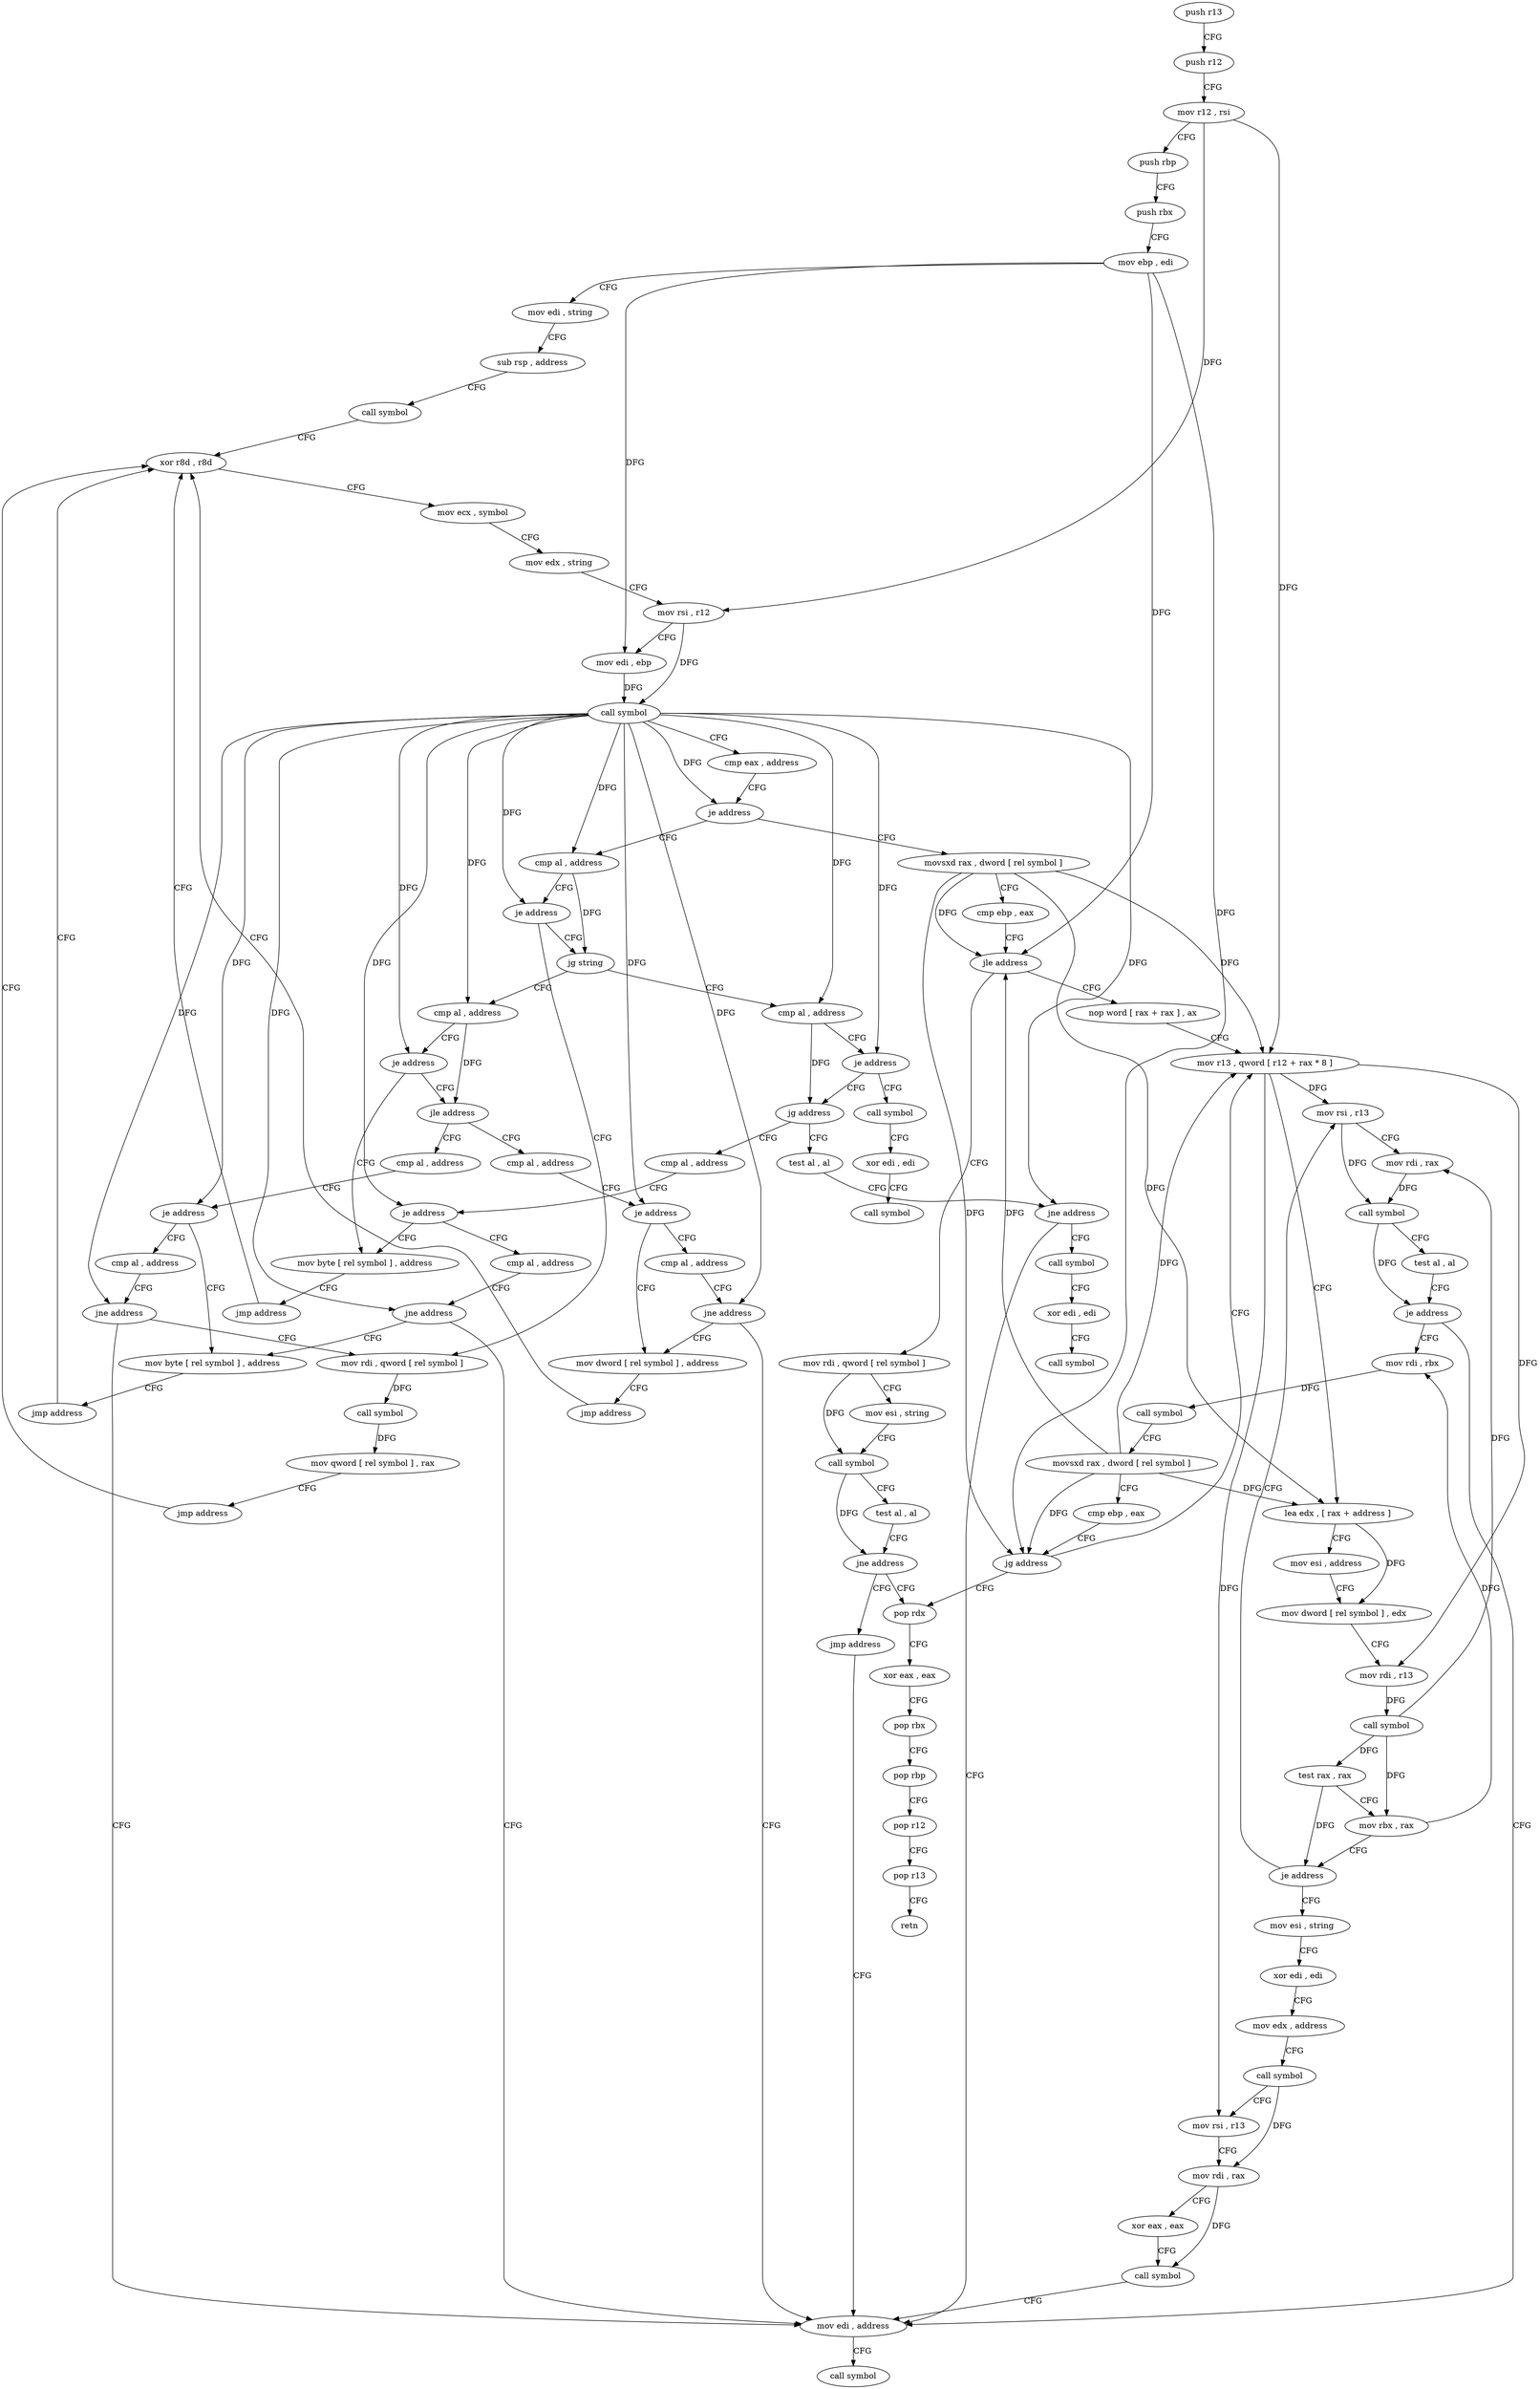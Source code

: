 digraph "func" {
"4212624" [label = "push r13" ]
"4212626" [label = "push r12" ]
"4212628" [label = "mov r12 , rsi" ]
"4212631" [label = "push rbp" ]
"4212632" [label = "push rbx" ]
"4212633" [label = "mov ebp , edi" ]
"4212635" [label = "mov edi , string" ]
"4212640" [label = "sub rsp , address" ]
"4212644" [label = "call symbol" ]
"4212649" [label = "xor r8d , r8d" ]
"4212859" [label = "movsxd rax , dword [ rel symbol ]" ]
"4212866" [label = "cmp ebp , eax" ]
"4212868" [label = "jle address" ]
"4212958" [label = "mov rdi , qword [ rel symbol ]" ]
"4212870" [label = "nop word [ rax + rax ] , ax" ]
"4212681" [label = "cmp al , address" ]
"4212683" [label = "je address" ]
"4212734" [label = "mov rdi , qword [ rel symbol ]" ]
"4212685" [label = "jg string" ]
"4212965" [label = "mov esi , string" ]
"4212970" [label = "call symbol" ]
"4212975" [label = "test al , al" ]
"4212977" [label = "jne address" ]
"4212948" [label = "pop rdx" ]
"4212979" [label = "jmp address" ]
"4212880" [label = "mov r13 , qword [ r12 + rax * 8 ]" ]
"4212741" [label = "call symbol" ]
"4212746" [label = "mov qword [ rel symbol ] , rax" ]
"4212753" [label = "jmp address" ]
"4212720" [label = "cmp al , address" ]
"4212687" [label = "cmp al , address" ]
"4212949" [label = "xor eax , eax" ]
"4212951" [label = "pop rbx" ]
"4212952" [label = "pop rbp" ]
"4212953" [label = "pop r12" ]
"4212955" [label = "pop r13" ]
"4212957" [label = "retn" ]
"4212825" [label = "mov edi , address" ]
"4212795" [label = "mov esi , string" ]
"4212800" [label = "xor edi , edi" ]
"4212802" [label = "mov edx , address" ]
"4212807" [label = "call symbol" ]
"4212812" [label = "mov rsi , r13" ]
"4212815" [label = "mov rdi , rax" ]
"4212818" [label = "xor eax , eax" ]
"4212820" [label = "call symbol" ]
"4212914" [label = "mov rsi , r13" ]
"4212917" [label = "mov rdi , rax" ]
"4212920" [label = "call symbol" ]
"4212925" [label = "test al , al" ]
"4212927" [label = "je address" ]
"4212929" [label = "mov rdi , rbx" ]
"4212652" [label = "mov ecx , symbol" ]
"4212657" [label = "mov edx , string" ]
"4212662" [label = "mov rsi , r12" ]
"4212665" [label = "mov edi , ebp" ]
"4212667" [label = "call symbol" ]
"4212672" [label = "cmp eax , address" ]
"4212675" [label = "je address" ]
"4212722" [label = "je address" ]
"4212847" [label = "mov byte [ rel symbol ] , address" ]
"4212724" [label = "jle address" ]
"4212689" [label = "je address" ]
"4212835" [label = "call symbol" ]
"4212695" [label = "jg address" ]
"4212830" [label = "call symbol" ]
"4212932" [label = "call symbol" ]
"4212937" [label = "movsxd rax , dword [ rel symbol ]" ]
"4212944" [label = "cmp ebp , eax" ]
"4212946" [label = "jg address" ]
"4212854" [label = "jmp address" ]
"4212772" [label = "cmp al , address" ]
"4212726" [label = "cmp al , address" ]
"4212840" [label = "xor edi , edi" ]
"4212842" [label = "call symbol" ]
"4212755" [label = "cmp al , address" ]
"4212697" [label = "test al , al" ]
"4212884" [label = "lea edx , [ rax + address ]" ]
"4212887" [label = "mov esi , address" ]
"4212892" [label = "mov dword [ rel symbol ] , edx" ]
"4212898" [label = "mov rdi , r13" ]
"4212901" [label = "call symbol" ]
"4212906" [label = "test rax , rax" ]
"4212909" [label = "mov rbx , rax" ]
"4212912" [label = "je address" ]
"4212774" [label = "je address" ]
"4212780" [label = "mov dword [ rel symbol ] , address" ]
"4212776" [label = "cmp al , address" ]
"4212728" [label = "je address" ]
"4212763" [label = "mov byte [ rel symbol ] , address" ]
"4212730" [label = "cmp al , address" ]
"4212757" [label = "je address" ]
"4212759" [label = "cmp al , address" ]
"4212699" [label = "jne address" ]
"4212701" [label = "call symbol" ]
"4212790" [label = "jmp address" ]
"4212778" [label = "jne address" ]
"4212770" [label = "jmp address" ]
"4212732" [label = "jne address" ]
"4212761" [label = "jne address" ]
"4212706" [label = "xor edi , edi" ]
"4212708" [label = "call symbol" ]
"4212624" -> "4212626" [ label = "CFG" ]
"4212626" -> "4212628" [ label = "CFG" ]
"4212628" -> "4212631" [ label = "CFG" ]
"4212628" -> "4212662" [ label = "DFG" ]
"4212628" -> "4212880" [ label = "DFG" ]
"4212631" -> "4212632" [ label = "CFG" ]
"4212632" -> "4212633" [ label = "CFG" ]
"4212633" -> "4212635" [ label = "CFG" ]
"4212633" -> "4212665" [ label = "DFG" ]
"4212633" -> "4212868" [ label = "DFG" ]
"4212633" -> "4212946" [ label = "DFG" ]
"4212635" -> "4212640" [ label = "CFG" ]
"4212640" -> "4212644" [ label = "CFG" ]
"4212644" -> "4212649" [ label = "CFG" ]
"4212649" -> "4212652" [ label = "CFG" ]
"4212859" -> "4212866" [ label = "CFG" ]
"4212859" -> "4212868" [ label = "DFG" ]
"4212859" -> "4212880" [ label = "DFG" ]
"4212859" -> "4212884" [ label = "DFG" ]
"4212859" -> "4212946" [ label = "DFG" ]
"4212866" -> "4212868" [ label = "CFG" ]
"4212868" -> "4212958" [ label = "CFG" ]
"4212868" -> "4212870" [ label = "CFG" ]
"4212958" -> "4212965" [ label = "CFG" ]
"4212958" -> "4212970" [ label = "DFG" ]
"4212870" -> "4212880" [ label = "CFG" ]
"4212681" -> "4212683" [ label = "CFG" ]
"4212681" -> "4212685" [ label = "DFG" ]
"4212683" -> "4212734" [ label = "CFG" ]
"4212683" -> "4212685" [ label = "CFG" ]
"4212734" -> "4212741" [ label = "DFG" ]
"4212685" -> "4212720" [ label = "CFG" ]
"4212685" -> "4212687" [ label = "CFG" ]
"4212965" -> "4212970" [ label = "CFG" ]
"4212970" -> "4212975" [ label = "CFG" ]
"4212970" -> "4212977" [ label = "DFG" ]
"4212975" -> "4212977" [ label = "CFG" ]
"4212977" -> "4212948" [ label = "CFG" ]
"4212977" -> "4212979" [ label = "CFG" ]
"4212948" -> "4212949" [ label = "CFG" ]
"4212979" -> "4212825" [ label = "CFG" ]
"4212880" -> "4212884" [ label = "CFG" ]
"4212880" -> "4212898" [ label = "DFG" ]
"4212880" -> "4212812" [ label = "DFG" ]
"4212880" -> "4212914" [ label = "DFG" ]
"4212741" -> "4212746" [ label = "DFG" ]
"4212746" -> "4212753" [ label = "CFG" ]
"4212753" -> "4212649" [ label = "CFG" ]
"4212720" -> "4212722" [ label = "CFG" ]
"4212720" -> "4212724" [ label = "DFG" ]
"4212687" -> "4212689" [ label = "CFG" ]
"4212687" -> "4212695" [ label = "DFG" ]
"4212949" -> "4212951" [ label = "CFG" ]
"4212951" -> "4212952" [ label = "CFG" ]
"4212952" -> "4212953" [ label = "CFG" ]
"4212953" -> "4212955" [ label = "CFG" ]
"4212955" -> "4212957" [ label = "CFG" ]
"4212825" -> "4212830" [ label = "CFG" ]
"4212795" -> "4212800" [ label = "CFG" ]
"4212800" -> "4212802" [ label = "CFG" ]
"4212802" -> "4212807" [ label = "CFG" ]
"4212807" -> "4212812" [ label = "CFG" ]
"4212807" -> "4212815" [ label = "DFG" ]
"4212812" -> "4212815" [ label = "CFG" ]
"4212815" -> "4212818" [ label = "CFG" ]
"4212815" -> "4212820" [ label = "DFG" ]
"4212818" -> "4212820" [ label = "CFG" ]
"4212820" -> "4212825" [ label = "CFG" ]
"4212914" -> "4212917" [ label = "CFG" ]
"4212914" -> "4212920" [ label = "DFG" ]
"4212917" -> "4212920" [ label = "DFG" ]
"4212920" -> "4212925" [ label = "CFG" ]
"4212920" -> "4212927" [ label = "DFG" ]
"4212925" -> "4212927" [ label = "CFG" ]
"4212927" -> "4212825" [ label = "CFG" ]
"4212927" -> "4212929" [ label = "CFG" ]
"4212929" -> "4212932" [ label = "DFG" ]
"4212652" -> "4212657" [ label = "CFG" ]
"4212657" -> "4212662" [ label = "CFG" ]
"4212662" -> "4212665" [ label = "CFG" ]
"4212662" -> "4212667" [ label = "DFG" ]
"4212665" -> "4212667" [ label = "DFG" ]
"4212667" -> "4212672" [ label = "CFG" ]
"4212667" -> "4212675" [ label = "DFG" ]
"4212667" -> "4212681" [ label = "DFG" ]
"4212667" -> "4212683" [ label = "DFG" ]
"4212667" -> "4212720" [ label = "DFG" ]
"4212667" -> "4212722" [ label = "DFG" ]
"4212667" -> "4212687" [ label = "DFG" ]
"4212667" -> "4212689" [ label = "DFG" ]
"4212667" -> "4212774" [ label = "DFG" ]
"4212667" -> "4212728" [ label = "DFG" ]
"4212667" -> "4212757" [ label = "DFG" ]
"4212667" -> "4212699" [ label = "DFG" ]
"4212667" -> "4212778" [ label = "DFG" ]
"4212667" -> "4212732" [ label = "DFG" ]
"4212667" -> "4212761" [ label = "DFG" ]
"4212672" -> "4212675" [ label = "CFG" ]
"4212675" -> "4212859" [ label = "CFG" ]
"4212675" -> "4212681" [ label = "CFG" ]
"4212722" -> "4212847" [ label = "CFG" ]
"4212722" -> "4212724" [ label = "CFG" ]
"4212847" -> "4212854" [ label = "CFG" ]
"4212724" -> "4212772" [ label = "CFG" ]
"4212724" -> "4212726" [ label = "CFG" ]
"4212689" -> "4212835" [ label = "CFG" ]
"4212689" -> "4212695" [ label = "CFG" ]
"4212835" -> "4212840" [ label = "CFG" ]
"4212695" -> "4212755" [ label = "CFG" ]
"4212695" -> "4212697" [ label = "CFG" ]
"4212932" -> "4212937" [ label = "CFG" ]
"4212937" -> "4212944" [ label = "CFG" ]
"4212937" -> "4212868" [ label = "DFG" ]
"4212937" -> "4212880" [ label = "DFG" ]
"4212937" -> "4212884" [ label = "DFG" ]
"4212937" -> "4212946" [ label = "DFG" ]
"4212944" -> "4212946" [ label = "CFG" ]
"4212946" -> "4212880" [ label = "CFG" ]
"4212946" -> "4212948" [ label = "CFG" ]
"4212854" -> "4212649" [ label = "CFG" ]
"4212772" -> "4212774" [ label = "CFG" ]
"4212726" -> "4212728" [ label = "CFG" ]
"4212840" -> "4212842" [ label = "CFG" ]
"4212755" -> "4212757" [ label = "CFG" ]
"4212697" -> "4212699" [ label = "CFG" ]
"4212884" -> "4212887" [ label = "CFG" ]
"4212884" -> "4212892" [ label = "DFG" ]
"4212887" -> "4212892" [ label = "CFG" ]
"4212892" -> "4212898" [ label = "CFG" ]
"4212898" -> "4212901" [ label = "DFG" ]
"4212901" -> "4212906" [ label = "DFG" ]
"4212901" -> "4212909" [ label = "DFG" ]
"4212901" -> "4212917" [ label = "DFG" ]
"4212906" -> "4212909" [ label = "CFG" ]
"4212906" -> "4212912" [ label = "DFG" ]
"4212909" -> "4212912" [ label = "CFG" ]
"4212909" -> "4212929" [ label = "DFG" ]
"4212912" -> "4212795" [ label = "CFG" ]
"4212912" -> "4212914" [ label = "CFG" ]
"4212774" -> "4212780" [ label = "CFG" ]
"4212774" -> "4212776" [ label = "CFG" ]
"4212780" -> "4212790" [ label = "CFG" ]
"4212776" -> "4212778" [ label = "CFG" ]
"4212728" -> "4212763" [ label = "CFG" ]
"4212728" -> "4212730" [ label = "CFG" ]
"4212763" -> "4212770" [ label = "CFG" ]
"4212730" -> "4212732" [ label = "CFG" ]
"4212757" -> "4212847" [ label = "CFG" ]
"4212757" -> "4212759" [ label = "CFG" ]
"4212759" -> "4212761" [ label = "CFG" ]
"4212699" -> "4212825" [ label = "CFG" ]
"4212699" -> "4212701" [ label = "CFG" ]
"4212701" -> "4212706" [ label = "CFG" ]
"4212790" -> "4212649" [ label = "CFG" ]
"4212778" -> "4212825" [ label = "CFG" ]
"4212778" -> "4212780" [ label = "CFG" ]
"4212770" -> "4212649" [ label = "CFG" ]
"4212732" -> "4212825" [ label = "CFG" ]
"4212732" -> "4212734" [ label = "CFG" ]
"4212761" -> "4212825" [ label = "CFG" ]
"4212761" -> "4212763" [ label = "CFG" ]
"4212706" -> "4212708" [ label = "CFG" ]
}
